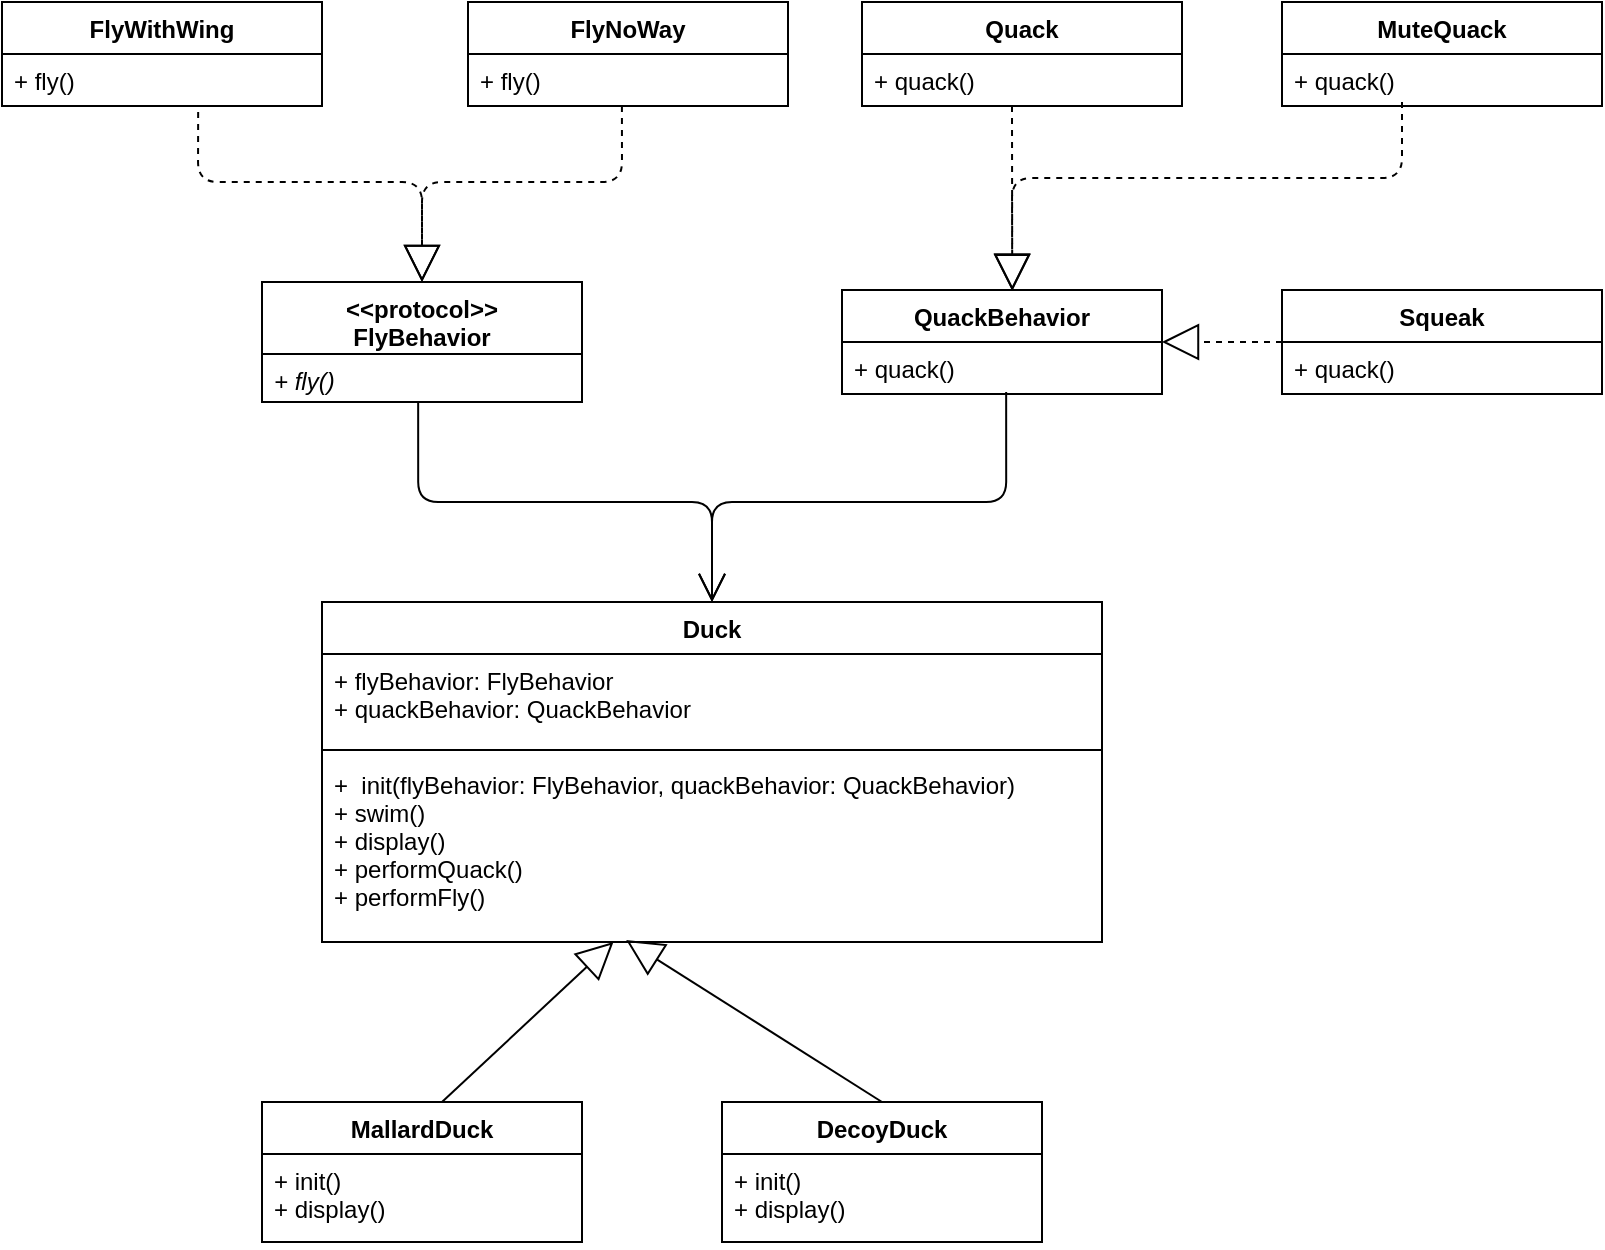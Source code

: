 <mxfile version="12.3.2" type="device" pages="1"><diagram id="S2PsM9UIkDAuFP1qmITM" name="Page-1"><mxGraphModel dx="1596" dy="1186" grid="1" gridSize="10" guides="1" tooltips="1" connect="1" arrows="1" fold="1" page="1" pageScale="1" pageWidth="827" pageHeight="1169" math="0" shadow="0"><root><mxCell id="0"/><mxCell id="1" parent="0"/><mxCell id="VpenepO4iG52Jz_kiUOy-1" value="&lt;&lt;protocol&gt;&gt;&#10;FlyBehavior" style="swimlane;fontStyle=1;align=center;verticalAlign=top;childLayout=stackLayout;horizontal=1;startSize=36;horizontalStack=0;resizeParent=1;resizeParentMax=0;resizeLast=0;collapsible=1;marginBottom=0;" vertex="1" parent="1"><mxGeometry x="160" y="210" width="160" height="60" as="geometry"/></mxCell><mxCell id="VpenepO4iG52Jz_kiUOy-4" value="+ fly()" style="text;strokeColor=none;fillColor=none;align=left;verticalAlign=top;spacingLeft=4;spacingRight=4;overflow=hidden;rotatable=0;points=[[0,0.5],[1,0.5]];portConstraint=eastwest;fontStyle=2" vertex="1" parent="VpenepO4iG52Jz_kiUOy-1"><mxGeometry y="36" width="160" height="24" as="geometry"/></mxCell><mxCell id="VpenepO4iG52Jz_kiUOy-5" value="QuackBehavior" style="swimlane;fontStyle=1;align=center;verticalAlign=top;childLayout=stackLayout;horizontal=1;startSize=26;horizontalStack=0;resizeParent=1;resizeParentMax=0;resizeLast=0;collapsible=1;marginBottom=0;" vertex="1" parent="1"><mxGeometry x="450" y="214" width="160" height="52" as="geometry"/></mxCell><mxCell id="VpenepO4iG52Jz_kiUOy-8" value="+ quack()" style="text;strokeColor=none;fillColor=none;align=left;verticalAlign=top;spacingLeft=4;spacingRight=4;overflow=hidden;rotatable=0;points=[[0,0.5],[1,0.5]];portConstraint=eastwest;" vertex="1" parent="VpenepO4iG52Jz_kiUOy-5"><mxGeometry y="26" width="160" height="26" as="geometry"/></mxCell><mxCell id="VpenepO4iG52Jz_kiUOy-9" value="Duck" style="swimlane;fontStyle=1;align=center;verticalAlign=top;childLayout=stackLayout;horizontal=1;startSize=26;horizontalStack=0;resizeParent=1;resizeParentMax=0;resizeLast=0;collapsible=1;marginBottom=0;" vertex="1" parent="1"><mxGeometry x="190" y="370" width="390" height="170" as="geometry"/></mxCell><mxCell id="VpenepO4iG52Jz_kiUOy-10" value="+ flyBehavior: FlyBehavior&#10;+ quackBehavior: QuackBehavior" style="text;strokeColor=none;fillColor=none;align=left;verticalAlign=top;spacingLeft=4;spacingRight=4;overflow=hidden;rotatable=0;points=[[0,0.5],[1,0.5]];portConstraint=eastwest;" vertex="1" parent="VpenepO4iG52Jz_kiUOy-9"><mxGeometry y="26" width="390" height="44" as="geometry"/></mxCell><mxCell id="VpenepO4iG52Jz_kiUOy-11" value="" style="line;strokeWidth=1;fillColor=none;align=left;verticalAlign=middle;spacingTop=-1;spacingLeft=3;spacingRight=3;rotatable=0;labelPosition=right;points=[];portConstraint=eastwest;" vertex="1" parent="VpenepO4iG52Jz_kiUOy-9"><mxGeometry y="70" width="390" height="8" as="geometry"/></mxCell><mxCell id="VpenepO4iG52Jz_kiUOy-12" value="+  init(flyBehavior: FlyBehavior, quackBehavior: QuackBehavior)&#10;+ swim() &#10;+ display() &#10;+ performQuack() &#10;+ performFly() " style="text;strokeColor=none;fillColor=none;align=left;verticalAlign=top;spacingLeft=4;spacingRight=4;overflow=hidden;rotatable=0;points=[[0,0.5],[1,0.5]];portConstraint=eastwest;" vertex="1" parent="VpenepO4iG52Jz_kiUOy-9"><mxGeometry y="78" width="390" height="92" as="geometry"/></mxCell><mxCell id="VpenepO4iG52Jz_kiUOy-13" value="MallardDuck" style="swimlane;fontStyle=1;align=center;verticalAlign=top;childLayout=stackLayout;horizontal=1;startSize=26;horizontalStack=0;resizeParent=1;resizeParentMax=0;resizeLast=0;collapsible=1;marginBottom=0;" vertex="1" parent="1"><mxGeometry x="160" y="620" width="160" height="70" as="geometry"/></mxCell><mxCell id="VpenepO4iG52Jz_kiUOy-14" value="+ init()&#10;+ display()" style="text;strokeColor=none;fillColor=none;align=left;verticalAlign=top;spacingLeft=4;spacingRight=4;overflow=hidden;rotatable=0;points=[[0,0.5],[1,0.5]];portConstraint=eastwest;" vertex="1" parent="VpenepO4iG52Jz_kiUOy-13"><mxGeometry y="26" width="160" height="44" as="geometry"/></mxCell><mxCell id="VpenepO4iG52Jz_kiUOy-17" value="DecoyDuck" style="swimlane;fontStyle=1;align=center;verticalAlign=top;childLayout=stackLayout;horizontal=1;startSize=26;horizontalStack=0;resizeParent=1;resizeParentMax=0;resizeLast=0;collapsible=1;marginBottom=0;" vertex="1" parent="1"><mxGeometry x="390" y="620" width="160" height="70" as="geometry"/></mxCell><mxCell id="VpenepO4iG52Jz_kiUOy-18" value="+ init()&#10;+ display()" style="text;strokeColor=none;fillColor=none;align=left;verticalAlign=top;spacingLeft=4;spacingRight=4;overflow=hidden;rotatable=0;points=[[0,0.5],[1,0.5]];portConstraint=eastwest;" vertex="1" parent="VpenepO4iG52Jz_kiUOy-17"><mxGeometry y="26" width="160" height="44" as="geometry"/></mxCell><mxCell id="VpenepO4iG52Jz_kiUOy-21" value="" style="endArrow=block;endSize=16;endFill=0;html=1;" edge="1" parent="1" target="VpenepO4iG52Jz_kiUOy-12"><mxGeometry width="160" relative="1" as="geometry"><mxPoint x="250" y="620" as="sourcePoint"/><mxPoint x="320" y="710" as="targetPoint"/></mxGeometry></mxCell><mxCell id="VpenepO4iG52Jz_kiUOy-22" value="" style="endArrow=block;endSize=16;endFill=0;html=1;exitX=0.5;exitY=0;exitDx=0;exitDy=0;entryX=0.39;entryY=0.989;entryDx=0;entryDy=0;entryPerimeter=0;" edge="1" parent="1" source="VpenepO4iG52Jz_kiUOy-17" target="VpenepO4iG52Jz_kiUOy-12"><mxGeometry width="160" relative="1" as="geometry"><mxPoint x="260" y="630" as="sourcePoint"/><mxPoint x="345.714" y="550" as="targetPoint"/></mxGeometry></mxCell><mxCell id="VpenepO4iG52Jz_kiUOy-23" value="" style="endArrow=open;html=1;endSize=12;startArrow=none;startSize=14;startFill=0;edgeStyle=orthogonalEdgeStyle;exitX=0.488;exitY=1;exitDx=0;exitDy=0;exitPerimeter=0;" edge="1" parent="1" source="VpenepO4iG52Jz_kiUOy-4" target="VpenepO4iG52Jz_kiUOy-9"><mxGeometry relative="1" as="geometry"><mxPoint x="160" y="710" as="sourcePoint"/><mxPoint x="320" y="710" as="targetPoint"/></mxGeometry></mxCell><mxCell id="VpenepO4iG52Jz_kiUOy-24" value="" style="resizable=0;html=1;align=left;verticalAlign=top;labelBackgroundColor=#ffffff;fontSize=10;" connectable="0" vertex="1" parent="VpenepO4iG52Jz_kiUOy-23"><mxGeometry x="-1" relative="1" as="geometry"/></mxCell><mxCell id="VpenepO4iG52Jz_kiUOy-25" value="" style="resizable=0;html=1;align=right;verticalAlign=top;labelBackgroundColor=#ffffff;fontSize=10;" connectable="0" vertex="1" parent="VpenepO4iG52Jz_kiUOy-23"><mxGeometry x="1" relative="1" as="geometry"/></mxCell><mxCell id="VpenepO4iG52Jz_kiUOy-26" value="" style="endArrow=open;html=1;endSize=12;startArrow=none;startSize=14;startFill=0;edgeStyle=orthogonalEdgeStyle;exitX=0.513;exitY=0.962;exitDx=0;exitDy=0;exitPerimeter=0;entryX=0.5;entryY=0;entryDx=0;entryDy=0;" edge="1" parent="1" source="VpenepO4iG52Jz_kiUOy-8" target="VpenepO4iG52Jz_kiUOy-9"><mxGeometry relative="1" as="geometry"><mxPoint x="248" y="280" as="sourcePoint"/><mxPoint x="395" y="380" as="targetPoint"/><Array as="points"><mxPoint x="532" y="320"/><mxPoint x="385" y="320"/></Array></mxGeometry></mxCell><mxCell id="VpenepO4iG52Jz_kiUOy-27" value="" style="resizable=0;html=1;align=left;verticalAlign=top;labelBackgroundColor=#ffffff;fontSize=10;" connectable="0" vertex="1" parent="VpenepO4iG52Jz_kiUOy-26"><mxGeometry x="-1" relative="1" as="geometry"/></mxCell><mxCell id="VpenepO4iG52Jz_kiUOy-28" value="" style="resizable=0;html=1;align=right;verticalAlign=top;labelBackgroundColor=#ffffff;fontSize=10;" connectable="0" vertex="1" parent="VpenepO4iG52Jz_kiUOy-26"><mxGeometry x="1" relative="1" as="geometry"/></mxCell><mxCell id="VpenepO4iG52Jz_kiUOy-29" value="FlyWithWing" style="swimlane;fontStyle=1;align=center;verticalAlign=top;childLayout=stackLayout;horizontal=1;startSize=26;horizontalStack=0;resizeParent=1;resizeParentMax=0;resizeLast=0;collapsible=1;marginBottom=0;" vertex="1" parent="1"><mxGeometry x="30" y="70" width="160" height="52" as="geometry"/></mxCell><mxCell id="VpenepO4iG52Jz_kiUOy-30" value="+ fly()" style="text;strokeColor=none;fillColor=none;align=left;verticalAlign=top;spacingLeft=4;spacingRight=4;overflow=hidden;rotatable=0;points=[[0,0.5],[1,0.5]];portConstraint=eastwest;" vertex="1" parent="VpenepO4iG52Jz_kiUOy-29"><mxGeometry y="26" width="160" height="26" as="geometry"/></mxCell><mxCell id="VpenepO4iG52Jz_kiUOy-33" value="FlyNoWay" style="swimlane;fontStyle=1;align=center;verticalAlign=top;childLayout=stackLayout;horizontal=1;startSize=26;horizontalStack=0;resizeParent=1;resizeParentMax=0;resizeLast=0;collapsible=1;marginBottom=0;" vertex="1" parent="1"><mxGeometry x="263" y="70" width="160" height="52" as="geometry"/></mxCell><mxCell id="VpenepO4iG52Jz_kiUOy-34" value="+ fly()" style="text;strokeColor=none;fillColor=none;align=left;verticalAlign=top;spacingLeft=4;spacingRight=4;overflow=hidden;rotatable=0;points=[[0,0.5],[1,0.5]];portConstraint=eastwest;" vertex="1" parent="VpenepO4iG52Jz_kiUOy-33"><mxGeometry y="26" width="160" height="26" as="geometry"/></mxCell><mxCell id="VpenepO4iG52Jz_kiUOy-35" value="" style="endArrow=block;endSize=16;endFill=0;html=1;entryX=0.5;entryY=0;entryDx=0;entryDy=0;exitX=0.613;exitY=1.115;exitDx=0;exitDy=0;exitPerimeter=0;dashed=1;" edge="1" parent="1" source="VpenepO4iG52Jz_kiUOy-30" target="VpenepO4iG52Jz_kiUOy-1"><mxGeometry width="160" relative="1" as="geometry"><mxPoint x="260" y="630" as="sourcePoint"/><mxPoint x="345.714" y="550" as="targetPoint"/><Array as="points"><mxPoint x="128" y="160"/><mxPoint x="240" y="160"/></Array></mxGeometry></mxCell><mxCell id="VpenepO4iG52Jz_kiUOy-36" value="" style="endArrow=block;endSize=16;endFill=0;html=1;entryX=0.5;entryY=0;entryDx=0;entryDy=0;exitX=0.481;exitY=1;exitDx=0;exitDy=0;exitPerimeter=0;dashed=1;" edge="1" parent="1" source="VpenepO4iG52Jz_kiUOy-34" target="VpenepO4iG52Jz_kiUOy-1"><mxGeometry width="160" relative="1" as="geometry"><mxPoint x="138.08" y="134.99" as="sourcePoint"/><mxPoint x="250" y="220" as="targetPoint"/><Array as="points"><mxPoint x="340" y="160"/><mxPoint x="240" y="160"/></Array></mxGeometry></mxCell><mxCell id="VpenepO4iG52Jz_kiUOy-37" value="Quack" style="swimlane;fontStyle=1;align=center;verticalAlign=top;childLayout=stackLayout;horizontal=1;startSize=26;horizontalStack=0;resizeParent=1;resizeParentMax=0;resizeLast=0;collapsible=1;marginBottom=0;" vertex="1" parent="1"><mxGeometry x="460" y="70" width="160" height="52" as="geometry"/></mxCell><mxCell id="VpenepO4iG52Jz_kiUOy-38" value="+ quack()" style="text;strokeColor=none;fillColor=none;align=left;verticalAlign=top;spacingLeft=4;spacingRight=4;overflow=hidden;rotatable=0;points=[[0,0.5],[1,0.5]];portConstraint=eastwest;" vertex="1" parent="VpenepO4iG52Jz_kiUOy-37"><mxGeometry y="26" width="160" height="26" as="geometry"/></mxCell><mxCell id="VpenepO4iG52Jz_kiUOy-39" value="MuteQuack" style="swimlane;fontStyle=1;align=center;verticalAlign=top;childLayout=stackLayout;horizontal=1;startSize=26;horizontalStack=0;resizeParent=1;resizeParentMax=0;resizeLast=0;collapsible=1;marginBottom=0;" vertex="1" parent="1"><mxGeometry x="670" y="70" width="160" height="52" as="geometry"/></mxCell><mxCell id="VpenepO4iG52Jz_kiUOy-40" value="+ quack()" style="text;strokeColor=none;fillColor=none;align=left;verticalAlign=top;spacingLeft=4;spacingRight=4;overflow=hidden;rotatable=0;points=[[0,0.5],[1,0.5]];portConstraint=eastwest;" vertex="1" parent="VpenepO4iG52Jz_kiUOy-39"><mxGeometry y="26" width="160" height="26" as="geometry"/></mxCell><mxCell id="VpenepO4iG52Jz_kiUOy-41" value="Squeak" style="swimlane;fontStyle=1;align=center;verticalAlign=top;childLayout=stackLayout;horizontal=1;startSize=26;horizontalStack=0;resizeParent=1;resizeParentMax=0;resizeLast=0;collapsible=1;marginBottom=0;" vertex="1" parent="1"><mxGeometry x="670" y="214" width="160" height="52" as="geometry"/></mxCell><mxCell id="VpenepO4iG52Jz_kiUOy-42" value="+ quack()" style="text;strokeColor=none;fillColor=none;align=left;verticalAlign=top;spacingLeft=4;spacingRight=4;overflow=hidden;rotatable=0;points=[[0,0.5],[1,0.5]];portConstraint=eastwest;" vertex="1" parent="VpenepO4iG52Jz_kiUOy-41"><mxGeometry y="26" width="160" height="26" as="geometry"/></mxCell><mxCell id="VpenepO4iG52Jz_kiUOy-43" value="" style="endArrow=block;endSize=16;endFill=0;html=1;entryX=0.532;entryY=0.011;entryDx=0;entryDy=0;dashed=1;entryPerimeter=0;" edge="1" parent="1" target="VpenepO4iG52Jz_kiUOy-5"><mxGeometry width="160" relative="1" as="geometry"><mxPoint x="535" y="122" as="sourcePoint"/><mxPoint x="535.2" y="213.428" as="targetPoint"/></mxGeometry></mxCell><mxCell id="VpenepO4iG52Jz_kiUOy-44" value="" style="endArrow=block;endSize=16;endFill=0;html=1;dashed=1;entryX=0.532;entryY=0.005;entryDx=0;entryDy=0;entryPerimeter=0;" edge="1" parent="1" target="VpenepO4iG52Jz_kiUOy-5"><mxGeometry width="160" relative="1" as="geometry"><mxPoint x="730" y="120" as="sourcePoint"/><mxPoint x="500" y="198" as="targetPoint"/><Array as="points"><mxPoint x="730" y="158"/><mxPoint x="535" y="158"/></Array></mxGeometry></mxCell><mxCell id="VpenepO4iG52Jz_kiUOy-47" value="" style="endArrow=block;endSize=16;endFill=0;html=1;dashed=1;exitX=0;exitY=0.5;exitDx=0;exitDy=0;entryX=1;entryY=0.5;entryDx=0;entryDy=0;" edge="1" parent="1" source="VpenepO4iG52Jz_kiUOy-41" target="VpenepO4iG52Jz_kiUOy-5"><mxGeometry width="160" relative="1" as="geometry"><mxPoint x="740" y="130" as="sourcePoint"/><mxPoint x="532" y="214" as="targetPoint"/><Array as="points"><mxPoint x="650" y="240"/></Array></mxGeometry></mxCell></root></mxGraphModel></diagram></mxfile>